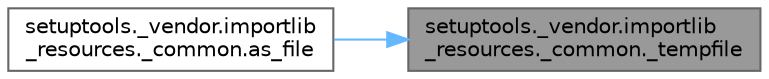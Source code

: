 digraph "setuptools._vendor.importlib_resources._common._tempfile"
{
 // LATEX_PDF_SIZE
  bgcolor="transparent";
  edge [fontname=Helvetica,fontsize=10,labelfontname=Helvetica,labelfontsize=10];
  node [fontname=Helvetica,fontsize=10,shape=box,height=0.2,width=0.4];
  rankdir="RL";
  Node1 [id="Node000001",label="setuptools._vendor.importlib\l_resources._common._tempfile",height=0.2,width=0.4,color="gray40", fillcolor="grey60", style="filled", fontcolor="black",tooltip=" "];
  Node1 -> Node2 [id="edge1_Node000001_Node000002",dir="back",color="steelblue1",style="solid",tooltip=" "];
  Node2 [id="Node000002",label="setuptools._vendor.importlib\l_resources._common.as_file",height=0.2,width=0.4,color="grey40", fillcolor="white", style="filled",URL="$namespacesetuptools_1_1__vendor_1_1importlib__resources_1_1__common.html#a345eb8aec19881c9b77a4cf3fc317e4c",tooltip=" "];
}
